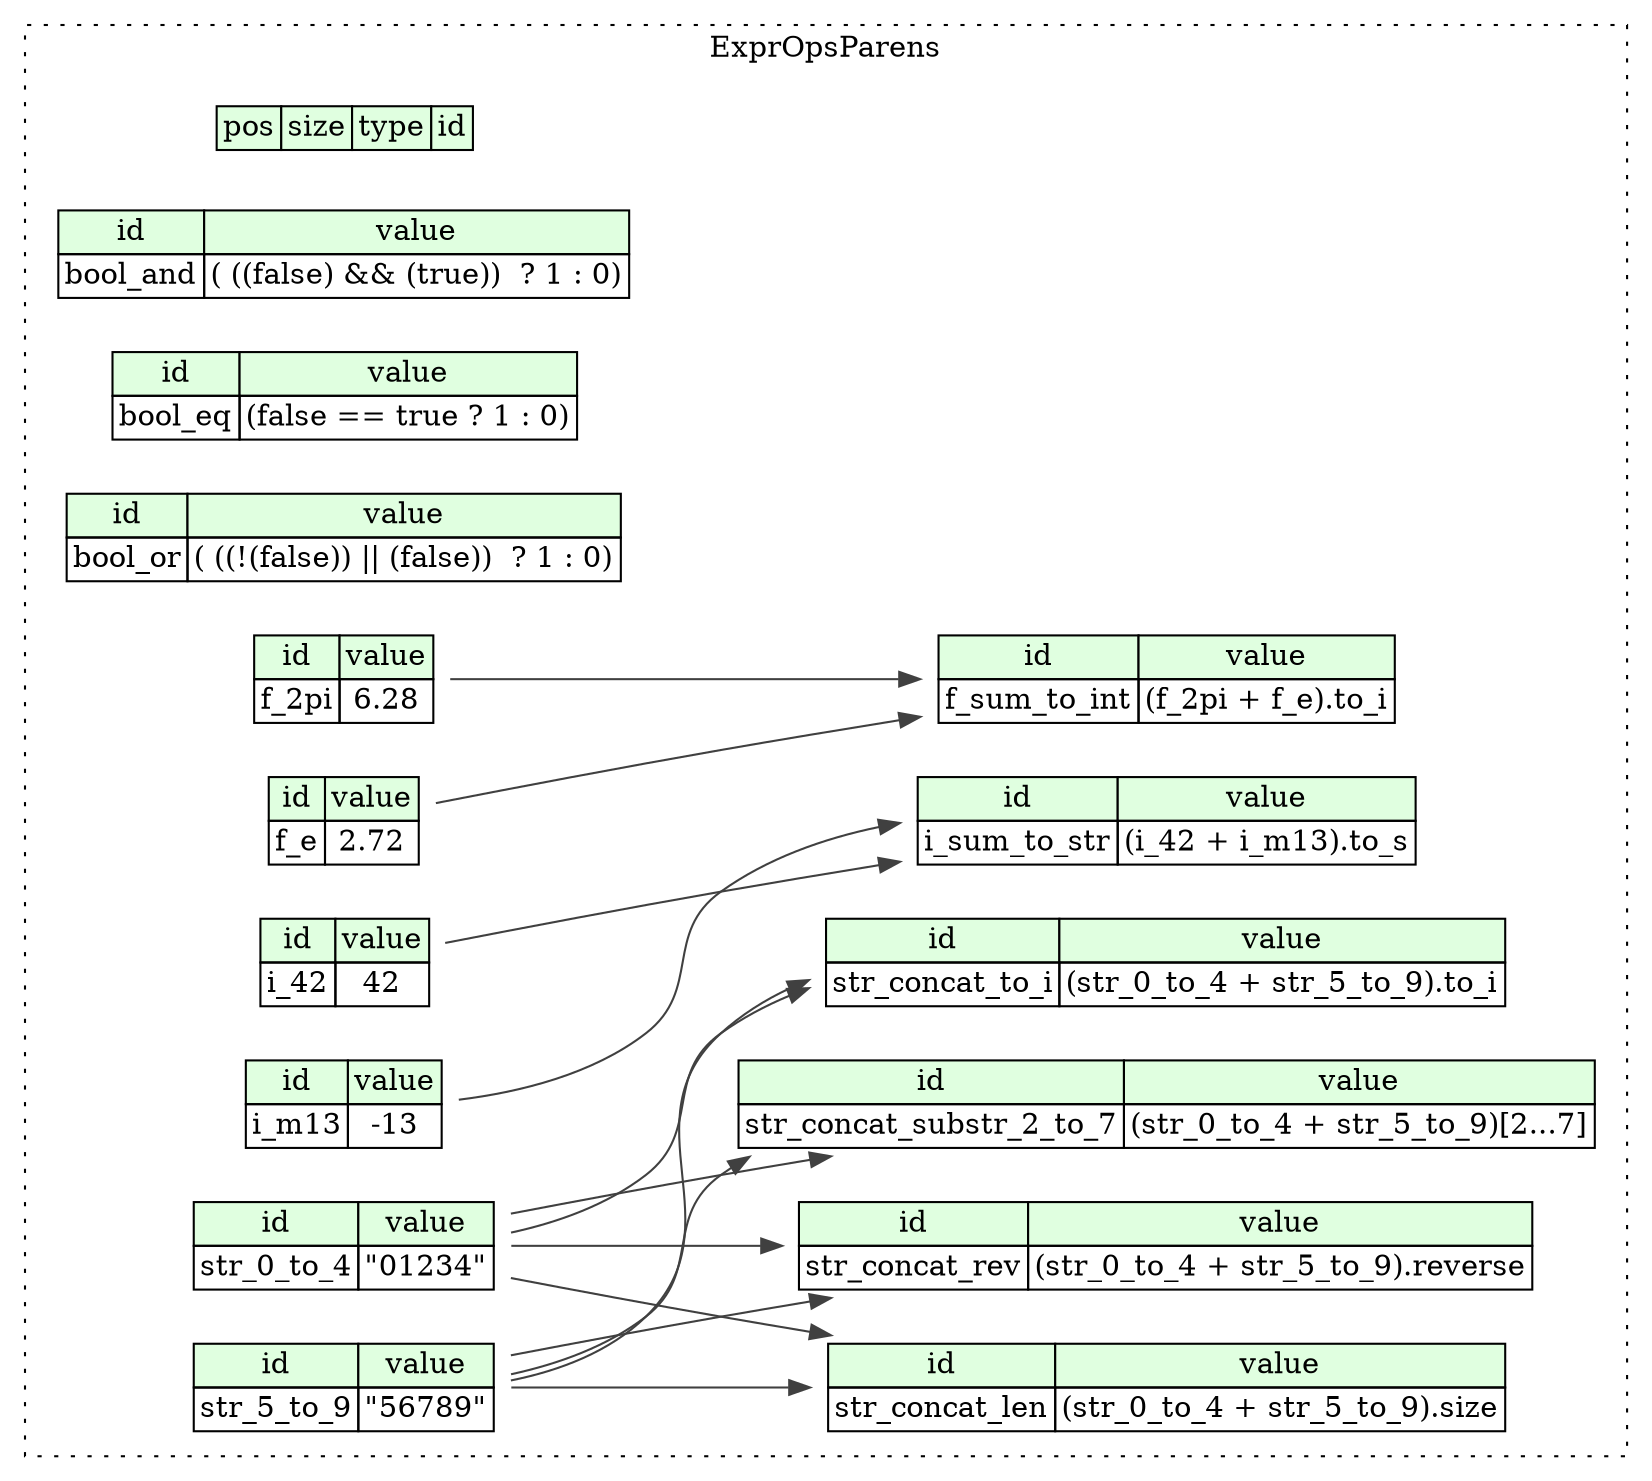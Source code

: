 digraph {
	rankdir=LR;
	node [shape=plaintext];
	subgraph cluster__expr_ops_parens {
		label="ExprOpsParens";
		graph[style=dotted];

		expr_ops_parens__seq [label=<<TABLE BORDER="0" CELLBORDER="1" CELLSPACING="0">
			<TR><TD BGCOLOR="#E0FFE0">pos</TD><TD BGCOLOR="#E0FFE0">size</TD><TD BGCOLOR="#E0FFE0">type</TD><TD BGCOLOR="#E0FFE0">id</TD></TR>
		</TABLE>>];
		expr_ops_parens__inst__bool_and [label=<<TABLE BORDER="0" CELLBORDER="1" CELLSPACING="0">
			<TR><TD BGCOLOR="#E0FFE0">id</TD><TD BGCOLOR="#E0FFE0">value</TD></TR>
			<TR><TD>bool_and</TD><TD>( ((false) &amp;&amp; (true))  ? 1 : 0)</TD></TR>
		</TABLE>>];
		expr_ops_parens__inst__bool_eq [label=<<TABLE BORDER="0" CELLBORDER="1" CELLSPACING="0">
			<TR><TD BGCOLOR="#E0FFE0">id</TD><TD BGCOLOR="#E0FFE0">value</TD></TR>
			<TR><TD>bool_eq</TD><TD>(false == true ? 1 : 0)</TD></TR>
		</TABLE>>];
		expr_ops_parens__inst__bool_or [label=<<TABLE BORDER="0" CELLBORDER="1" CELLSPACING="0">
			<TR><TD BGCOLOR="#E0FFE0">id</TD><TD BGCOLOR="#E0FFE0">value</TD></TR>
			<TR><TD>bool_or</TD><TD>( ((!(false)) || (false))  ? 1 : 0)</TD></TR>
		</TABLE>>];
		expr_ops_parens__inst__f_2pi [label=<<TABLE BORDER="0" CELLBORDER="1" CELLSPACING="0">
			<TR><TD BGCOLOR="#E0FFE0">id</TD><TD BGCOLOR="#E0FFE0">value</TD></TR>
			<TR><TD>f_2pi</TD><TD>6.28</TD></TR>
		</TABLE>>];
		expr_ops_parens__inst__f_e [label=<<TABLE BORDER="0" CELLBORDER="1" CELLSPACING="0">
			<TR><TD BGCOLOR="#E0FFE0">id</TD><TD BGCOLOR="#E0FFE0">value</TD></TR>
			<TR><TD>f_e</TD><TD>2.72</TD></TR>
		</TABLE>>];
		expr_ops_parens__inst__f_sum_to_int [label=<<TABLE BORDER="0" CELLBORDER="1" CELLSPACING="0">
			<TR><TD BGCOLOR="#E0FFE0">id</TD><TD BGCOLOR="#E0FFE0">value</TD></TR>
			<TR><TD>f_sum_to_int</TD><TD>(f_2pi + f_e).to_i</TD></TR>
		</TABLE>>];
		expr_ops_parens__inst__i_42 [label=<<TABLE BORDER="0" CELLBORDER="1" CELLSPACING="0">
			<TR><TD BGCOLOR="#E0FFE0">id</TD><TD BGCOLOR="#E0FFE0">value</TD></TR>
			<TR><TD>i_42</TD><TD>42</TD></TR>
		</TABLE>>];
		expr_ops_parens__inst__i_m13 [label=<<TABLE BORDER="0" CELLBORDER="1" CELLSPACING="0">
			<TR><TD BGCOLOR="#E0FFE0">id</TD><TD BGCOLOR="#E0FFE0">value</TD></TR>
			<TR><TD>i_m13</TD><TD>-13</TD></TR>
		</TABLE>>];
		expr_ops_parens__inst__i_sum_to_str [label=<<TABLE BORDER="0" CELLBORDER="1" CELLSPACING="0">
			<TR><TD BGCOLOR="#E0FFE0">id</TD><TD BGCOLOR="#E0FFE0">value</TD></TR>
			<TR><TD>i_sum_to_str</TD><TD>(i_42 + i_m13).to_s</TD></TR>
		</TABLE>>];
		expr_ops_parens__inst__str_0_to_4 [label=<<TABLE BORDER="0" CELLBORDER="1" CELLSPACING="0">
			<TR><TD BGCOLOR="#E0FFE0">id</TD><TD BGCOLOR="#E0FFE0">value</TD></TR>
			<TR><TD>str_0_to_4</TD><TD>&quot;01234&quot;</TD></TR>
		</TABLE>>];
		expr_ops_parens__inst__str_5_to_9 [label=<<TABLE BORDER="0" CELLBORDER="1" CELLSPACING="0">
			<TR><TD BGCOLOR="#E0FFE0">id</TD><TD BGCOLOR="#E0FFE0">value</TD></TR>
			<TR><TD>str_5_to_9</TD><TD>&quot;56789&quot;</TD></TR>
		</TABLE>>];
		expr_ops_parens__inst__str_concat_len [label=<<TABLE BORDER="0" CELLBORDER="1" CELLSPACING="0">
			<TR><TD BGCOLOR="#E0FFE0">id</TD><TD BGCOLOR="#E0FFE0">value</TD></TR>
			<TR><TD>str_concat_len</TD><TD>(str_0_to_4 + str_5_to_9).size</TD></TR>
		</TABLE>>];
		expr_ops_parens__inst__str_concat_rev [label=<<TABLE BORDER="0" CELLBORDER="1" CELLSPACING="0">
			<TR><TD BGCOLOR="#E0FFE0">id</TD><TD BGCOLOR="#E0FFE0">value</TD></TR>
			<TR><TD>str_concat_rev</TD><TD>(str_0_to_4 + str_5_to_9).reverse</TD></TR>
		</TABLE>>];
		expr_ops_parens__inst__str_concat_substr_2_to_7 [label=<<TABLE BORDER="0" CELLBORDER="1" CELLSPACING="0">
			<TR><TD BGCOLOR="#E0FFE0">id</TD><TD BGCOLOR="#E0FFE0">value</TD></TR>
			<TR><TD>str_concat_substr_2_to_7</TD><TD>(str_0_to_4 + str_5_to_9)[2...7]</TD></TR>
		</TABLE>>];
		expr_ops_parens__inst__str_concat_to_i [label=<<TABLE BORDER="0" CELLBORDER="1" CELLSPACING="0">
			<TR><TD BGCOLOR="#E0FFE0">id</TD><TD BGCOLOR="#E0FFE0">value</TD></TR>
			<TR><TD>str_concat_to_i</TD><TD>(str_0_to_4 + str_5_to_9).to_i</TD></TR>
		</TABLE>>];
	}
	expr_ops_parens__inst__f_2pi:f_2pi_type -> expr_ops_parens__inst__f_sum_to_int [color="#404040"];
	expr_ops_parens__inst__f_e:f_e_type -> expr_ops_parens__inst__f_sum_to_int [color="#404040"];
	expr_ops_parens__inst__i_42:i_42_type -> expr_ops_parens__inst__i_sum_to_str [color="#404040"];
	expr_ops_parens__inst__i_m13:i_m13_type -> expr_ops_parens__inst__i_sum_to_str [color="#404040"];
	expr_ops_parens__inst__str_0_to_4:str_0_to_4_type -> expr_ops_parens__inst__str_concat_len [color="#404040"];
	expr_ops_parens__inst__str_5_to_9:str_5_to_9_type -> expr_ops_parens__inst__str_concat_len [color="#404040"];
	expr_ops_parens__inst__str_0_to_4:str_0_to_4_type -> expr_ops_parens__inst__str_concat_rev [color="#404040"];
	expr_ops_parens__inst__str_5_to_9:str_5_to_9_type -> expr_ops_parens__inst__str_concat_rev [color="#404040"];
	expr_ops_parens__inst__str_0_to_4:str_0_to_4_type -> expr_ops_parens__inst__str_concat_substr_2_to_7 [color="#404040"];
	expr_ops_parens__inst__str_5_to_9:str_5_to_9_type -> expr_ops_parens__inst__str_concat_substr_2_to_7 [color="#404040"];
	expr_ops_parens__inst__str_0_to_4:str_0_to_4_type -> expr_ops_parens__inst__str_concat_to_i [color="#404040"];
	expr_ops_parens__inst__str_5_to_9:str_5_to_9_type -> expr_ops_parens__inst__str_concat_to_i [color="#404040"];
}
